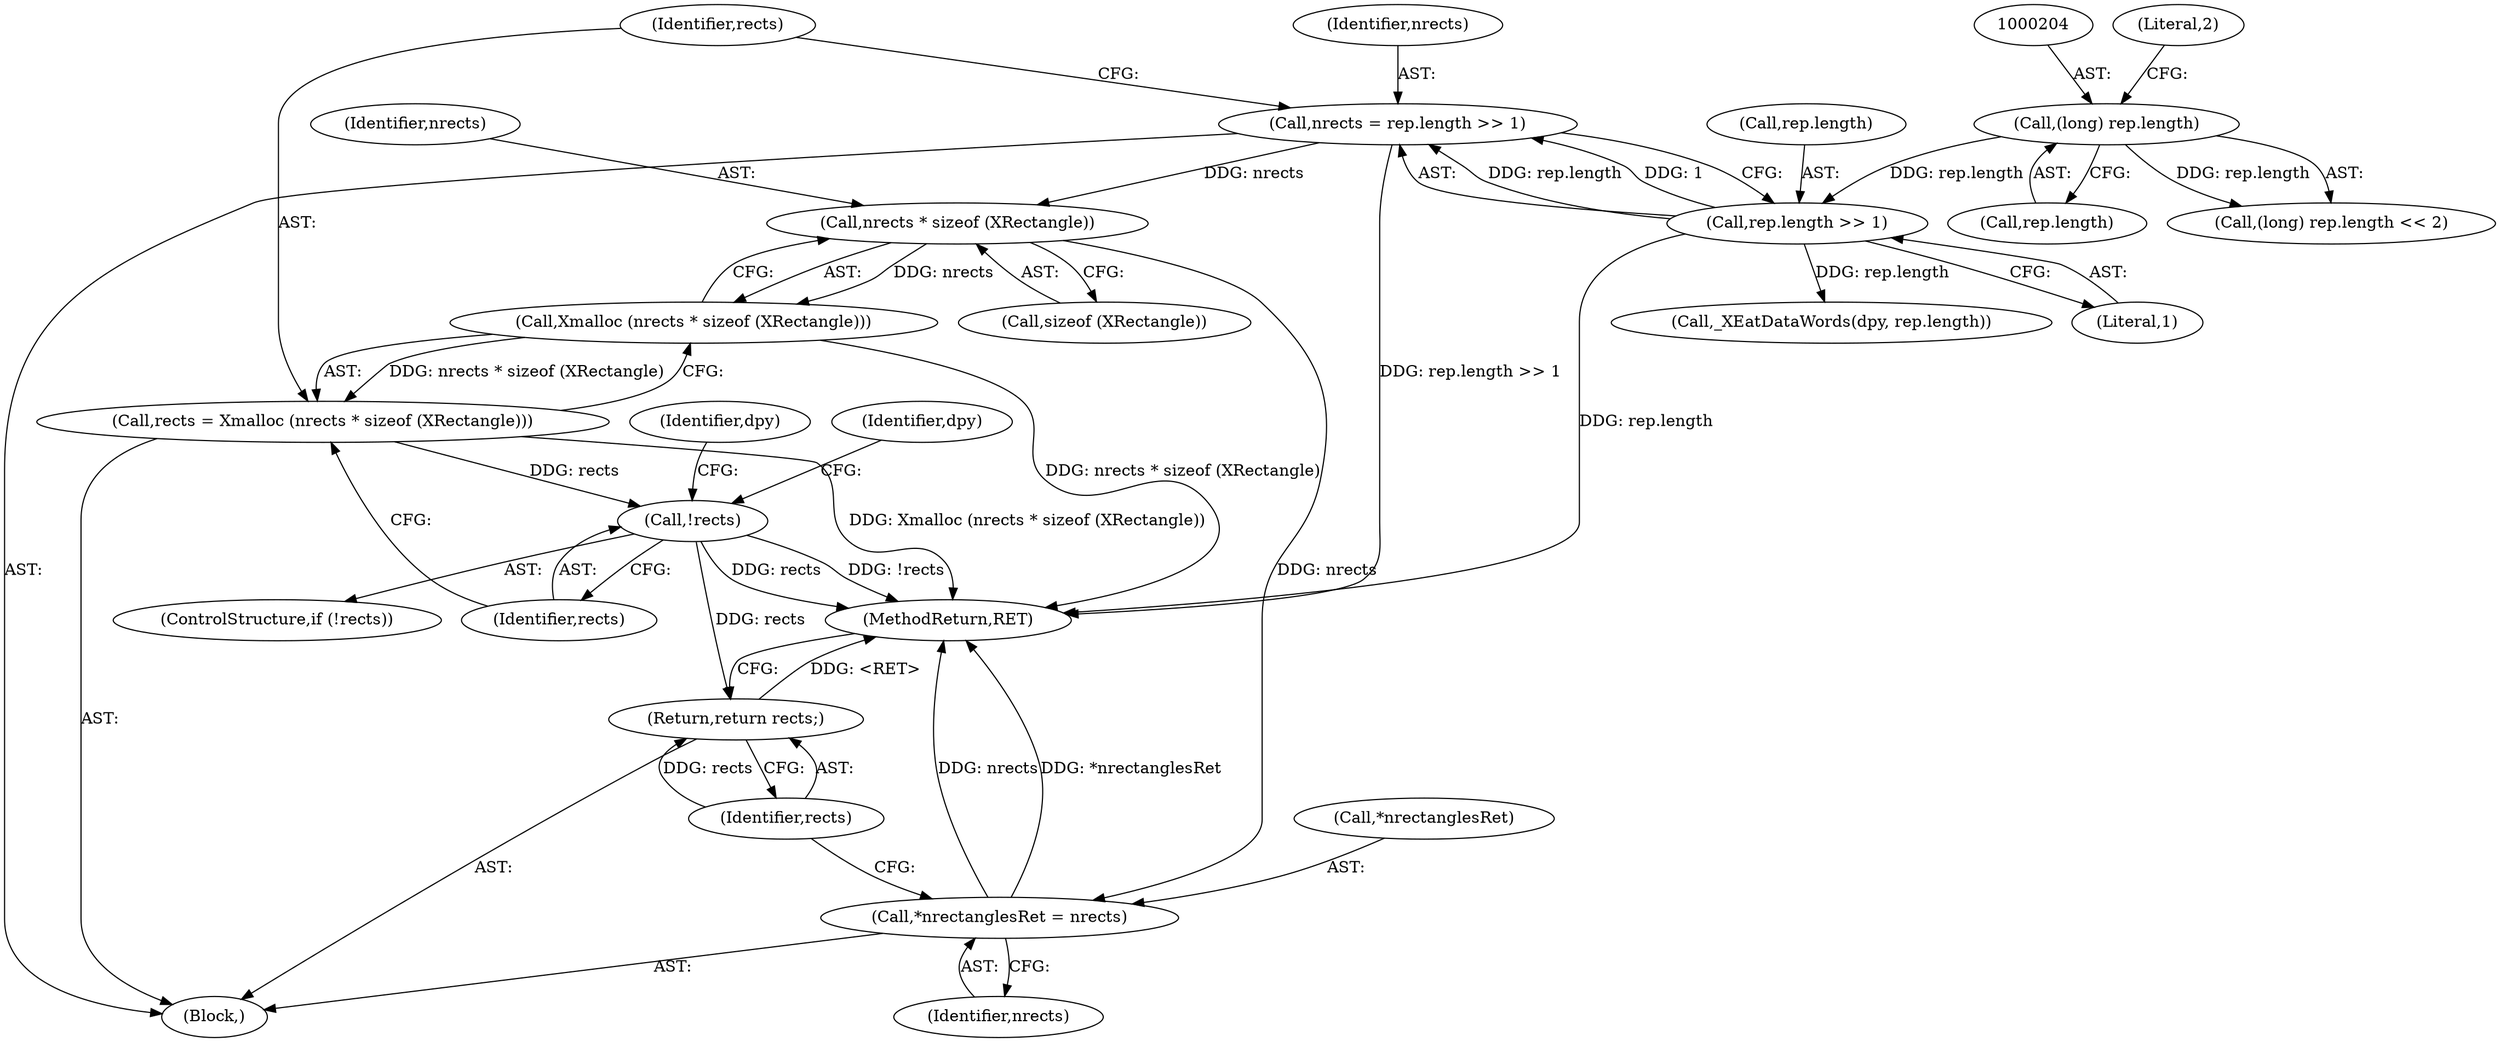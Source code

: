 digraph "1_libXfixes_61c1039ee23a2d1de712843bed3480654d7ef42e@API" {
"1000219" [label="(Call,nrects * sizeof (XRectangle))"];
"1000209" [label="(Call,nrects = rep.length >> 1)"];
"1000211" [label="(Call,rep.length >> 1)"];
"1000203" [label="(Call,(long) rep.length)"];
"1000218" [label="(Call,Xmalloc (nrects * sizeof (XRectangle)))"];
"1000216" [label="(Call,rects = Xmalloc (nrects * sizeof (XRectangle)))"];
"1000224" [label="(Call,!rects)"];
"1000246" [label="(Return,return rects;)"];
"1000242" [label="(Call,*nrectanglesRet = nrects)"];
"1000209" [label="(Call,nrects = rep.length >> 1)"];
"1000227" [label="(Call,_XEatDataWords(dpy, rep.length))"];
"1000224" [label="(Call,!rects)"];
"1000220" [label="(Identifier,nrects)"];
"1000218" [label="(Call,Xmalloc (nrects * sizeof (XRectangle)))"];
"1000210" [label="(Identifier,nrects)"];
"1000203" [label="(Call,(long) rep.length)"];
"1000247" [label="(Identifier,rects)"];
"1000212" [label="(Call,rep.length)"];
"1000105" [label="(Block,)"];
"1000219" [label="(Call,nrects * sizeof (XRectangle))"];
"1000211" [label="(Call,rep.length >> 1)"];
"1000217" [label="(Identifier,rects)"];
"1000240" [label="(Identifier,dpy)"];
"1000205" [label="(Call,rep.length)"];
"1000248" [label="(MethodReturn,RET)"];
"1000221" [label="(Call,sizeof (XRectangle))"];
"1000245" [label="(Identifier,nrects)"];
"1000242" [label="(Call,*nrectanglesRet = nrects)"];
"1000215" [label="(Literal,1)"];
"1000228" [label="(Identifier,dpy)"];
"1000223" [label="(ControlStructure,if (!rects))"];
"1000243" [label="(Call,*nrectanglesRet)"];
"1000225" [label="(Identifier,rects)"];
"1000208" [label="(Literal,2)"];
"1000216" [label="(Call,rects = Xmalloc (nrects * sizeof (XRectangle)))"];
"1000246" [label="(Return,return rects;)"];
"1000202" [label="(Call,(long) rep.length << 2)"];
"1000219" -> "1000218"  [label="AST: "];
"1000219" -> "1000221"  [label="CFG: "];
"1000220" -> "1000219"  [label="AST: "];
"1000221" -> "1000219"  [label="AST: "];
"1000218" -> "1000219"  [label="CFG: "];
"1000219" -> "1000218"  [label="DDG: nrects"];
"1000209" -> "1000219"  [label="DDG: nrects"];
"1000219" -> "1000242"  [label="DDG: nrects"];
"1000209" -> "1000105"  [label="AST: "];
"1000209" -> "1000211"  [label="CFG: "];
"1000210" -> "1000209"  [label="AST: "];
"1000211" -> "1000209"  [label="AST: "];
"1000217" -> "1000209"  [label="CFG: "];
"1000209" -> "1000248"  [label="DDG: rep.length >> 1"];
"1000211" -> "1000209"  [label="DDG: rep.length"];
"1000211" -> "1000209"  [label="DDG: 1"];
"1000211" -> "1000215"  [label="CFG: "];
"1000212" -> "1000211"  [label="AST: "];
"1000215" -> "1000211"  [label="AST: "];
"1000211" -> "1000248"  [label="DDG: rep.length"];
"1000203" -> "1000211"  [label="DDG: rep.length"];
"1000211" -> "1000227"  [label="DDG: rep.length"];
"1000203" -> "1000202"  [label="AST: "];
"1000203" -> "1000205"  [label="CFG: "];
"1000204" -> "1000203"  [label="AST: "];
"1000205" -> "1000203"  [label="AST: "];
"1000208" -> "1000203"  [label="CFG: "];
"1000203" -> "1000202"  [label="DDG: rep.length"];
"1000218" -> "1000216"  [label="AST: "];
"1000216" -> "1000218"  [label="CFG: "];
"1000218" -> "1000248"  [label="DDG: nrects * sizeof (XRectangle)"];
"1000218" -> "1000216"  [label="DDG: nrects * sizeof (XRectangle)"];
"1000216" -> "1000105"  [label="AST: "];
"1000217" -> "1000216"  [label="AST: "];
"1000225" -> "1000216"  [label="CFG: "];
"1000216" -> "1000248"  [label="DDG: Xmalloc (nrects * sizeof (XRectangle))"];
"1000216" -> "1000224"  [label="DDG: rects"];
"1000224" -> "1000223"  [label="AST: "];
"1000224" -> "1000225"  [label="CFG: "];
"1000225" -> "1000224"  [label="AST: "];
"1000228" -> "1000224"  [label="CFG: "];
"1000240" -> "1000224"  [label="CFG: "];
"1000224" -> "1000248"  [label="DDG: rects"];
"1000224" -> "1000248"  [label="DDG: !rects"];
"1000224" -> "1000246"  [label="DDG: rects"];
"1000246" -> "1000105"  [label="AST: "];
"1000246" -> "1000247"  [label="CFG: "];
"1000247" -> "1000246"  [label="AST: "];
"1000248" -> "1000246"  [label="CFG: "];
"1000246" -> "1000248"  [label="DDG: <RET>"];
"1000247" -> "1000246"  [label="DDG: rects"];
"1000242" -> "1000105"  [label="AST: "];
"1000242" -> "1000245"  [label="CFG: "];
"1000243" -> "1000242"  [label="AST: "];
"1000245" -> "1000242"  [label="AST: "];
"1000247" -> "1000242"  [label="CFG: "];
"1000242" -> "1000248"  [label="DDG: nrects"];
"1000242" -> "1000248"  [label="DDG: *nrectanglesRet"];
}

